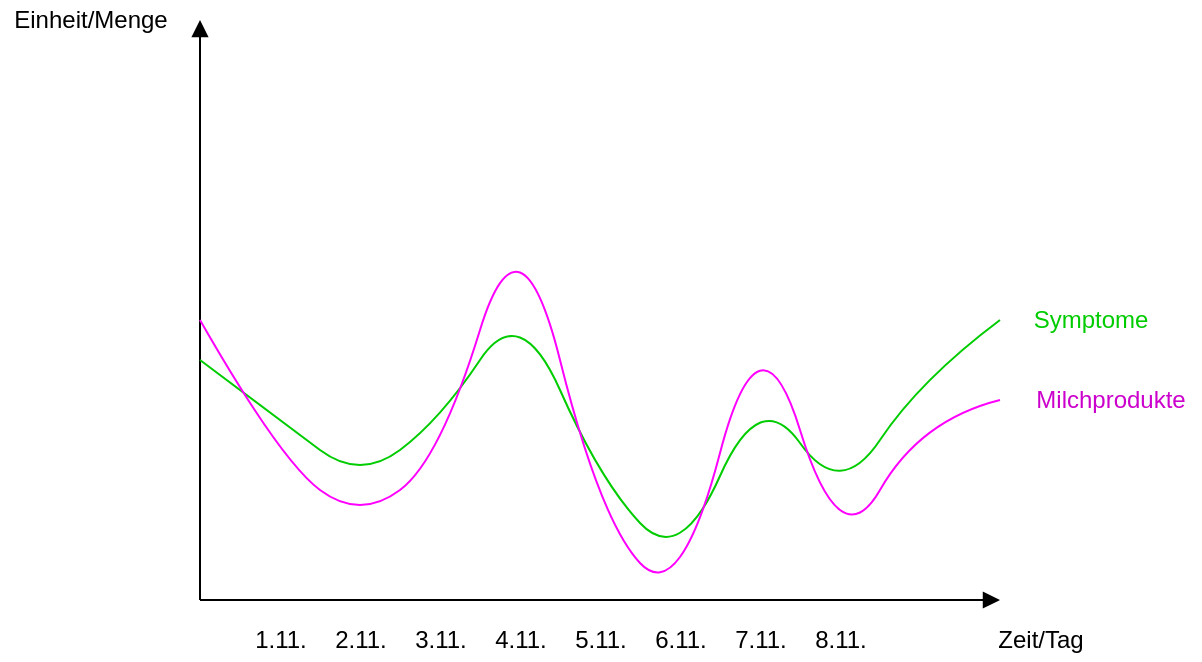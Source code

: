 <mxfile version="13.10.6" type="github">
  <diagram id="IJtol5KpIU2qQ6XiAhYa" name="Milch-symp">
    <mxGraphModel dx="786" dy="539" grid="1" gridSize="10" guides="1" tooltips="1" connect="1" arrows="1" fold="1" page="1" pageScale="1" pageWidth="827" pageHeight="1169" math="0" shadow="0">
      <root>
        <mxCell id="0" />
        <mxCell id="1" parent="0" />
        <mxCell id="HYq-Q3gPw1h8oCt1VAOc-1" value="" style="endArrow=block;html=1;endFill=1;" edge="1" parent="1">
          <mxGeometry width="50" height="50" relative="1" as="geometry">
            <mxPoint x="160" y="440" as="sourcePoint" />
            <mxPoint x="560" y="440" as="targetPoint" />
          </mxGeometry>
        </mxCell>
        <mxCell id="HYq-Q3gPw1h8oCt1VAOc-2" value="" style="endArrow=block;html=1;endFill=1;" edge="1" parent="1">
          <mxGeometry width="50" height="50" relative="1" as="geometry">
            <mxPoint x="160" y="440" as="sourcePoint" />
            <mxPoint x="160" y="150" as="targetPoint" />
          </mxGeometry>
        </mxCell>
        <mxCell id="HYq-Q3gPw1h8oCt1VAOc-3" value="&lt;font color=&quot;#cc00cc&quot;&gt;Milchprodukte&lt;/font&gt;" style="text;html=1;align=center;verticalAlign=middle;resizable=0;points=[];autosize=1;" vertex="1" parent="1">
          <mxGeometry x="570" y="330" width="90" height="20" as="geometry" />
        </mxCell>
        <mxCell id="HYq-Q3gPw1h8oCt1VAOc-4" value="&lt;font color=&quot;#00cc00&quot;&gt;Symptome&lt;/font&gt;" style="text;html=1;align=center;verticalAlign=middle;resizable=0;points=[];autosize=1;" vertex="1" parent="1">
          <mxGeometry x="570" y="290" width="70" height="20" as="geometry" />
        </mxCell>
        <mxCell id="HYq-Q3gPw1h8oCt1VAOc-5" value="Einheit/Menge" style="text;html=1;align=center;verticalAlign=middle;resizable=0;points=[];autosize=1;" vertex="1" parent="1">
          <mxGeometry x="60" y="140" width="90" height="20" as="geometry" />
        </mxCell>
        <mxCell id="HYq-Q3gPw1h8oCt1VAOc-7" value="1.11." style="text;html=1;align=center;verticalAlign=middle;resizable=0;points=[];autosize=1;" vertex="1" parent="1">
          <mxGeometry x="180" y="450" width="40" height="20" as="geometry" />
        </mxCell>
        <mxCell id="HYq-Q3gPw1h8oCt1VAOc-8" value="2.11." style="text;html=1;align=center;verticalAlign=middle;resizable=0;points=[];autosize=1;" vertex="1" parent="1">
          <mxGeometry x="220" y="450" width="40" height="20" as="geometry" />
        </mxCell>
        <mxCell id="HYq-Q3gPw1h8oCt1VAOc-9" value="3.11." style="text;html=1;align=center;verticalAlign=middle;resizable=0;points=[];autosize=1;" vertex="1" parent="1">
          <mxGeometry x="260" y="450" width="40" height="20" as="geometry" />
        </mxCell>
        <mxCell id="HYq-Q3gPw1h8oCt1VAOc-10" value="6.11." style="text;html=1;align=center;verticalAlign=middle;resizable=0;points=[];autosize=1;" vertex="1" parent="1">
          <mxGeometry x="380" y="450" width="40" height="20" as="geometry" />
        </mxCell>
        <mxCell id="HYq-Q3gPw1h8oCt1VAOc-11" value="5.11." style="text;html=1;align=center;verticalAlign=middle;resizable=0;points=[];autosize=1;" vertex="1" parent="1">
          <mxGeometry x="340" y="450" width="40" height="20" as="geometry" />
        </mxCell>
        <mxCell id="HYq-Q3gPw1h8oCt1VAOc-12" value="4.11." style="text;html=1;align=center;verticalAlign=middle;resizable=0;points=[];autosize=1;" vertex="1" parent="1">
          <mxGeometry x="300" y="450" width="40" height="20" as="geometry" />
        </mxCell>
        <mxCell id="HYq-Q3gPw1h8oCt1VAOc-13" value="8.11." style="text;html=1;align=center;verticalAlign=middle;resizable=0;points=[];autosize=1;" vertex="1" parent="1">
          <mxGeometry x="460" y="450" width="40" height="20" as="geometry" />
        </mxCell>
        <mxCell id="HYq-Q3gPw1h8oCt1VAOc-14" value="7.11." style="text;html=1;align=center;verticalAlign=middle;resizable=0;points=[];autosize=1;" vertex="1" parent="1">
          <mxGeometry x="420" y="450" width="40" height="20" as="geometry" />
        </mxCell>
        <mxCell id="HYq-Q3gPw1h8oCt1VAOc-15" value="Zeit/Tag" style="text;html=1;align=center;verticalAlign=middle;resizable=0;points=[];autosize=1;" vertex="1" parent="1">
          <mxGeometry x="550" y="450" width="60" height="20" as="geometry" />
        </mxCell>
        <mxCell id="HYq-Q3gPw1h8oCt1VAOc-18" value="" style="curved=1;endArrow=none;html=1;endFill=0;strokeColor=#00CC00;" edge="1" parent="1">
          <mxGeometry width="50" height="50" relative="1" as="geometry">
            <mxPoint x="160" y="320" as="sourcePoint" />
            <mxPoint x="560" y="300" as="targetPoint" />
            <Array as="points">
              <mxPoint x="200" y="350" />
              <mxPoint x="240" y="380" />
              <mxPoint x="280" y="350" />
              <mxPoint x="320" y="290" />
              <mxPoint x="360" y="380" />
              <mxPoint x="400" y="423" />
              <mxPoint x="440" y="333" />
              <mxPoint x="480" y="390" />
              <mxPoint x="520" y="330" />
            </Array>
          </mxGeometry>
        </mxCell>
        <mxCell id="HYq-Q3gPw1h8oCt1VAOc-20" value="" style="curved=1;endArrow=none;html=1;endFill=0;strokeColor=#FF00FF;" edge="1" parent="1">
          <mxGeometry width="50" height="50" relative="1" as="geometry">
            <mxPoint x="160" y="300" as="sourcePoint" />
            <mxPoint x="560" y="340" as="targetPoint" />
            <Array as="points">
              <mxPoint x="200" y="370" />
              <mxPoint x="240" y="400" />
              <mxPoint x="280" y="370" />
              <mxPoint x="320" y="240" />
              <mxPoint x="360" y="400" />
              <mxPoint x="400" y="443" />
              <mxPoint x="440" y="290" />
              <mxPoint x="480" y="420" />
              <mxPoint x="520" y="350" />
            </Array>
          </mxGeometry>
        </mxCell>
      </root>
    </mxGraphModel>
  </diagram>
</mxfile>
